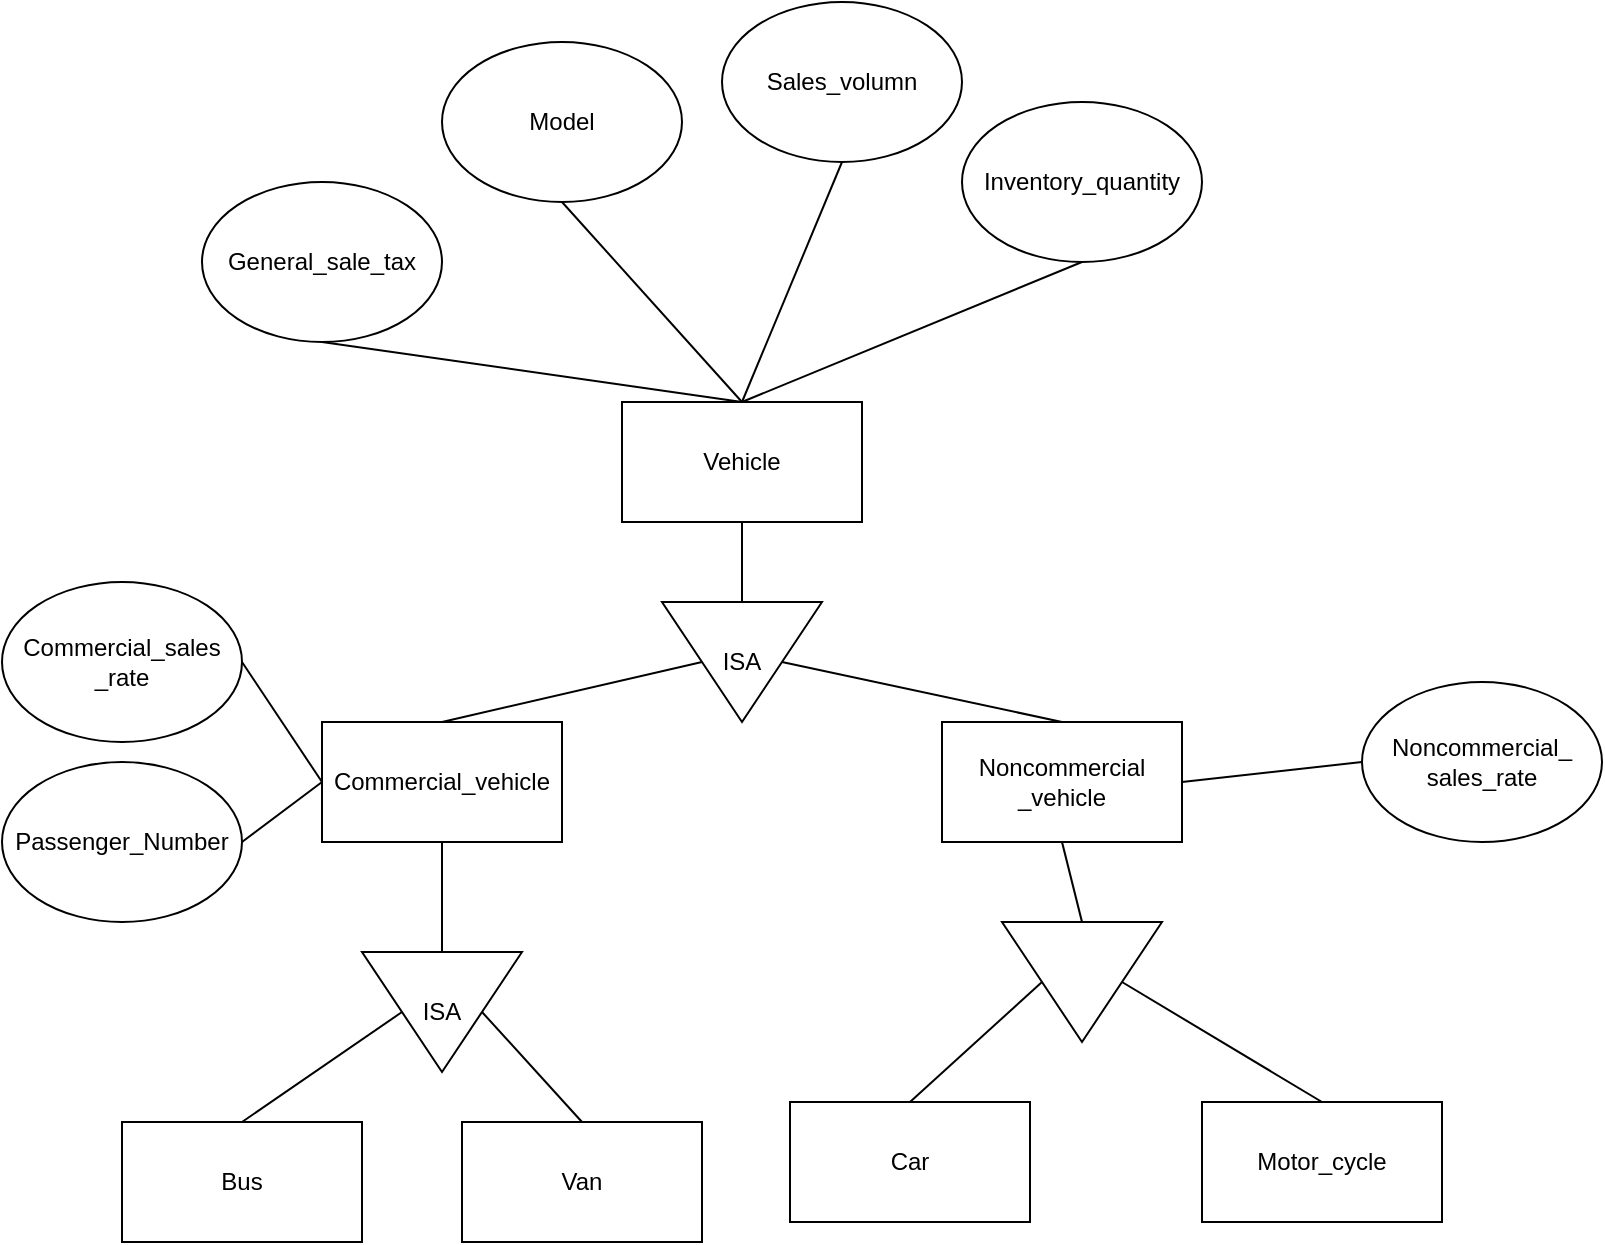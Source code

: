<mxfile version="14.3.0" type="github">
  <diagram id="mXWm9nvOcwT5oYbwJXI8" name="Page-1">
    <mxGraphModel dx="1422" dy="795" grid="1" gridSize="10" guides="1" tooltips="1" connect="1" arrows="1" fold="1" page="1" pageScale="1" pageWidth="827" pageHeight="1169" math="0" shadow="0">
      <root>
        <mxCell id="0" />
        <mxCell id="1" parent="0" />
        <mxCell id="duq_8fp2p1TcuEz8Rn7w-1" value="Vehicle" style="rounded=0;whiteSpace=wrap;html=1;" parent="1" vertex="1">
          <mxGeometry x="330" y="250" width="120" height="60" as="geometry" />
        </mxCell>
        <mxCell id="duq_8fp2p1TcuEz8Rn7w-2" value="General_sale_tax" style="ellipse;whiteSpace=wrap;html=1;" parent="1" vertex="1">
          <mxGeometry x="120" y="140" width="120" height="80" as="geometry" />
        </mxCell>
        <mxCell id="duq_8fp2p1TcuEz8Rn7w-5" style="edgeStyle=orthogonalEdgeStyle;rounded=0;orthogonalLoop=1;jettySize=auto;html=1;exitX=0.5;exitY=1;exitDx=0;exitDy=0;" parent="1" source="duq_8fp2p1TcuEz8Rn7w-2" target="duq_8fp2p1TcuEz8Rn7w-2" edge="1">
          <mxGeometry relative="1" as="geometry" />
        </mxCell>
        <mxCell id="duq_8fp2p1TcuEz8Rn7w-7" value="" style="endArrow=none;html=1;entryX=0.5;entryY=1;entryDx=0;entryDy=0;exitX=0.5;exitY=0;exitDx=0;exitDy=0;" parent="1" source="duq_8fp2p1TcuEz8Rn7w-1" target="duq_8fp2p1TcuEz8Rn7w-2" edge="1">
          <mxGeometry width="50" height="50" relative="1" as="geometry">
            <mxPoint x="230" y="280" as="sourcePoint" />
            <mxPoint x="280" y="230" as="targetPoint" />
          </mxGeometry>
        </mxCell>
        <mxCell id="duq_8fp2p1TcuEz8Rn7w-8" value="Model" style="ellipse;whiteSpace=wrap;html=1;" parent="1" vertex="1">
          <mxGeometry x="240" y="70" width="120" height="80" as="geometry" />
        </mxCell>
        <mxCell id="duq_8fp2p1TcuEz8Rn7w-9" style="edgeStyle=orthogonalEdgeStyle;rounded=0;orthogonalLoop=1;jettySize=auto;html=1;exitX=0.5;exitY=1;exitDx=0;exitDy=0;" parent="1" source="duq_8fp2p1TcuEz8Rn7w-8" target="duq_8fp2p1TcuEz8Rn7w-8" edge="1">
          <mxGeometry relative="1" as="geometry" />
        </mxCell>
        <mxCell id="duq_8fp2p1TcuEz8Rn7w-10" value="" style="endArrow=none;html=1;entryX=0.5;entryY=1;entryDx=0;entryDy=0;exitX=0.5;exitY=0;exitDx=0;exitDy=0;" parent="1" source="duq_8fp2p1TcuEz8Rn7w-1" target="duq_8fp2p1TcuEz8Rn7w-8" edge="1">
          <mxGeometry width="50" height="50" relative="1" as="geometry">
            <mxPoint x="510" y="230" as="sourcePoint" />
            <mxPoint x="450" y="170" as="targetPoint" />
          </mxGeometry>
        </mxCell>
        <mxCell id="duq_8fp2p1TcuEz8Rn7w-11" value="Sales_volumn" style="ellipse;whiteSpace=wrap;html=1;" parent="1" vertex="1">
          <mxGeometry x="380" y="50" width="120" height="80" as="geometry" />
        </mxCell>
        <mxCell id="duq_8fp2p1TcuEz8Rn7w-12" style="edgeStyle=orthogonalEdgeStyle;rounded=0;orthogonalLoop=1;jettySize=auto;html=1;exitX=0.5;exitY=1;exitDx=0;exitDy=0;" parent="1" source="duq_8fp2p1TcuEz8Rn7w-11" target="duq_8fp2p1TcuEz8Rn7w-11" edge="1">
          <mxGeometry relative="1" as="geometry" />
        </mxCell>
        <mxCell id="duq_8fp2p1TcuEz8Rn7w-13" value="" style="endArrow=none;html=1;entryX=0.5;entryY=1;entryDx=0;entryDy=0;exitX=0.5;exitY=0;exitDx=0;exitDy=0;" parent="1" source="duq_8fp2p1TcuEz8Rn7w-1" target="duq_8fp2p1TcuEz8Rn7w-11" edge="1">
          <mxGeometry width="50" height="50" relative="1" as="geometry">
            <mxPoint x="620" y="230" as="sourcePoint" />
            <mxPoint x="560" y="170" as="targetPoint" />
          </mxGeometry>
        </mxCell>
        <mxCell id="duq_8fp2p1TcuEz8Rn7w-14" value="Inventory_quantity" style="ellipse;whiteSpace=wrap;html=1;" parent="1" vertex="1">
          <mxGeometry x="500" y="100" width="120" height="80" as="geometry" />
        </mxCell>
        <mxCell id="duq_8fp2p1TcuEz8Rn7w-15" style="edgeStyle=orthogonalEdgeStyle;rounded=0;orthogonalLoop=1;jettySize=auto;html=1;exitX=0.5;exitY=1;exitDx=0;exitDy=0;" parent="1" source="duq_8fp2p1TcuEz8Rn7w-14" target="duq_8fp2p1TcuEz8Rn7w-14" edge="1">
          <mxGeometry relative="1" as="geometry" />
        </mxCell>
        <mxCell id="duq_8fp2p1TcuEz8Rn7w-16" value="" style="endArrow=none;html=1;entryX=0.5;entryY=1;entryDx=0;entryDy=0;exitX=0.5;exitY=0;exitDx=0;exitDy=0;" parent="1" source="duq_8fp2p1TcuEz8Rn7w-1" target="duq_8fp2p1TcuEz8Rn7w-14" edge="1">
          <mxGeometry width="50" height="50" relative="1" as="geometry">
            <mxPoint x="490" y="250" as="sourcePoint" />
            <mxPoint x="700" y="190" as="targetPoint" />
          </mxGeometry>
        </mxCell>
        <mxCell id="duq_8fp2p1TcuEz8Rn7w-18" value="ISA" style="triangle;whiteSpace=wrap;html=1;direction=south;" parent="1" vertex="1">
          <mxGeometry x="350" y="350" width="80" height="60" as="geometry" />
        </mxCell>
        <mxCell id="duq_8fp2p1TcuEz8Rn7w-20" value="" style="endArrow=none;html=1;entryX=0.5;entryY=1;entryDx=0;entryDy=0;exitX=0;exitY=0.5;exitDx=0;exitDy=0;" parent="1" source="duq_8fp2p1TcuEz8Rn7w-18" target="duq_8fp2p1TcuEz8Rn7w-1" edge="1">
          <mxGeometry width="50" height="50" relative="1" as="geometry">
            <mxPoint x="580" y="430" as="sourcePoint" />
            <mxPoint x="630" y="380" as="targetPoint" />
          </mxGeometry>
        </mxCell>
        <mxCell id="duq_8fp2p1TcuEz8Rn7w-21" value="Commercial_vehicle" style="rounded=0;whiteSpace=wrap;html=1;" parent="1" vertex="1">
          <mxGeometry x="180" y="410" width="120" height="60" as="geometry" />
        </mxCell>
        <mxCell id="duq_8fp2p1TcuEz8Rn7w-22" value="" style="endArrow=none;html=1;entryX=0.5;entryY=1;entryDx=0;entryDy=0;exitX=0.5;exitY=0;exitDx=0;exitDy=0;" parent="1" source="duq_8fp2p1TcuEz8Rn7w-21" target="duq_8fp2p1TcuEz8Rn7w-18" edge="1">
          <mxGeometry width="50" height="50" relative="1" as="geometry">
            <mxPoint x="220" y="420" as="sourcePoint" />
            <mxPoint x="270" y="370" as="targetPoint" />
          </mxGeometry>
        </mxCell>
        <mxCell id="duq_8fp2p1TcuEz8Rn7w-23" value="Noncommercial&lt;br&gt;_vehicle" style="rounded=0;whiteSpace=wrap;html=1;" parent="1" vertex="1">
          <mxGeometry x="490" y="410" width="120" height="60" as="geometry" />
        </mxCell>
        <mxCell id="duq_8fp2p1TcuEz8Rn7w-24" value="" style="endArrow=none;html=1;exitX=0.5;exitY=0;exitDx=0;exitDy=0;entryX=0.5;entryY=0;entryDx=0;entryDy=0;" parent="1" source="duq_8fp2p1TcuEz8Rn7w-18" target="duq_8fp2p1TcuEz8Rn7w-23" edge="1">
          <mxGeometry width="50" height="50" relative="1" as="geometry">
            <mxPoint x="500" y="400" as="sourcePoint" />
            <mxPoint x="550" y="350" as="targetPoint" />
          </mxGeometry>
        </mxCell>
        <mxCell id="duq_8fp2p1TcuEz8Rn7w-25" value="Commercial_sales&lt;br&gt;_rate" style="ellipse;whiteSpace=wrap;html=1;" parent="1" vertex="1">
          <mxGeometry x="20" y="340" width="120" height="80" as="geometry" />
        </mxCell>
        <mxCell id="duq_8fp2p1TcuEz8Rn7w-26" value="" style="endArrow=none;html=1;exitX=1;exitY=0.5;exitDx=0;exitDy=0;entryX=0;entryY=0.5;entryDx=0;entryDy=0;" parent="1" source="duq_8fp2p1TcuEz8Rn7w-25" target="duq_8fp2p1TcuEz8Rn7w-21" edge="1">
          <mxGeometry width="50" height="50" relative="1" as="geometry">
            <mxPoint x="140" y="400" as="sourcePoint" />
            <mxPoint x="190" y="350" as="targetPoint" />
          </mxGeometry>
        </mxCell>
        <mxCell id="duq_8fp2p1TcuEz8Rn7w-27" value="Passenger_Number" style="ellipse;whiteSpace=wrap;html=1;" parent="1" vertex="1">
          <mxGeometry x="20" y="430" width="120" height="80" as="geometry" />
        </mxCell>
        <mxCell id="duq_8fp2p1TcuEz8Rn7w-28" value="" style="endArrow=none;html=1;exitX=1;exitY=0.5;exitDx=0;exitDy=0;entryX=0;entryY=0.5;entryDx=0;entryDy=0;" parent="1" source="duq_8fp2p1TcuEz8Rn7w-27" target="duq_8fp2p1TcuEz8Rn7w-21" edge="1">
          <mxGeometry width="50" height="50" relative="1" as="geometry">
            <mxPoint x="150" y="550" as="sourcePoint" />
            <mxPoint x="200" y="500" as="targetPoint" />
          </mxGeometry>
        </mxCell>
        <mxCell id="duq_8fp2p1TcuEz8Rn7w-29" value="" style="endArrow=none;html=1;exitX=1;exitY=0.5;exitDx=0;exitDy=0;entryX=0;entryY=0.5;entryDx=0;entryDy=0;" parent="1" source="duq_8fp2p1TcuEz8Rn7w-23" target="duq_8fp2p1TcuEz8Rn7w-30" edge="1">
          <mxGeometry width="50" height="50" relative="1" as="geometry">
            <mxPoint x="640" y="405" as="sourcePoint" />
            <mxPoint x="690" y="355" as="targetPoint" />
          </mxGeometry>
        </mxCell>
        <mxCell id="duq_8fp2p1TcuEz8Rn7w-30" value="Noncommercial_&lt;br&gt;sales_rate" style="ellipse;whiteSpace=wrap;html=1;" parent="1" vertex="1">
          <mxGeometry x="700" y="390" width="120" height="80" as="geometry" />
        </mxCell>
        <mxCell id="duq_8fp2p1TcuEz8Rn7w-31" value="ISA" style="triangle;whiteSpace=wrap;html=1;direction=south;" parent="1" vertex="1">
          <mxGeometry x="200" y="525" width="80" height="60" as="geometry" />
        </mxCell>
        <mxCell id="duq_8fp2p1TcuEz8Rn7w-32" value="" style="endArrow=none;html=1;entryX=0.5;entryY=1;entryDx=0;entryDy=0;exitX=0;exitY=0.5;exitDx=0;exitDy=0;" parent="1" source="duq_8fp2p1TcuEz8Rn7w-31" target="duq_8fp2p1TcuEz8Rn7w-21" edge="1">
          <mxGeometry width="50" height="50" relative="1" as="geometry">
            <mxPoint x="430" y="570" as="sourcePoint" />
            <mxPoint x="480" y="520" as="targetPoint" />
          </mxGeometry>
        </mxCell>
        <mxCell id="duq_8fp2p1TcuEz8Rn7w-33" value="Bus" style="rounded=0;whiteSpace=wrap;html=1;" parent="1" vertex="1">
          <mxGeometry x="80" y="610" width="120" height="60" as="geometry" />
        </mxCell>
        <mxCell id="duq_8fp2p1TcuEz8Rn7w-34" value="Van" style="rounded=0;whiteSpace=wrap;html=1;" parent="1" vertex="1">
          <mxGeometry x="250" y="610" width="120" height="60" as="geometry" />
        </mxCell>
        <mxCell id="duq_8fp2p1TcuEz8Rn7w-35" value="" style="endArrow=none;html=1;entryX=0.5;entryY=1;entryDx=0;entryDy=0;exitX=0.5;exitY=0;exitDx=0;exitDy=0;" parent="1" source="duq_8fp2p1TcuEz8Rn7w-33" target="duq_8fp2p1TcuEz8Rn7w-31" edge="1">
          <mxGeometry width="50" height="50" relative="1" as="geometry">
            <mxPoint x="50" y="590" as="sourcePoint" />
            <mxPoint x="100" y="540" as="targetPoint" />
          </mxGeometry>
        </mxCell>
        <mxCell id="duq_8fp2p1TcuEz8Rn7w-36" value="" style="endArrow=none;html=1;entryX=0.5;entryY=0;entryDx=0;entryDy=0;exitX=0.5;exitY=0;exitDx=0;exitDy=0;" parent="1" source="duq_8fp2p1TcuEz8Rn7w-34" target="duq_8fp2p1TcuEz8Rn7w-31" edge="1">
          <mxGeometry width="50" height="50" relative="1" as="geometry">
            <mxPoint x="390" y="570" as="sourcePoint" />
            <mxPoint x="440" y="520" as="targetPoint" />
          </mxGeometry>
        </mxCell>
        <mxCell id="duq_8fp2p1TcuEz8Rn7w-37" value="" style="triangle;whiteSpace=wrap;html=1;direction=south;" parent="1" vertex="1">
          <mxGeometry x="520" y="510" width="80" height="60" as="geometry" />
        </mxCell>
        <mxCell id="duq_8fp2p1TcuEz8Rn7w-38" value="" style="endArrow=none;html=1;entryX=0.5;entryY=1;entryDx=0;entryDy=0;exitX=0.5;exitY=0;exitDx=0;exitDy=0;" parent="1" source="duq_8fp2p1TcuEz8Rn7w-41" target="duq_8fp2p1TcuEz8Rn7w-37" edge="1">
          <mxGeometry width="50" height="50" relative="1" as="geometry">
            <mxPoint x="500" y="580" as="sourcePoint" />
            <mxPoint x="510" y="570" as="targetPoint" />
          </mxGeometry>
        </mxCell>
        <mxCell id="duq_8fp2p1TcuEz8Rn7w-39" value="" style="endArrow=none;html=1;entryX=0.5;entryY=0;entryDx=0;entryDy=0;exitX=0.5;exitY=0;exitDx=0;exitDy=0;" parent="1" source="duq_8fp2p1TcuEz8Rn7w-42" target="duq_8fp2p1TcuEz8Rn7w-37" edge="1">
          <mxGeometry width="50" height="50" relative="1" as="geometry">
            <mxPoint x="680" y="620" as="sourcePoint" />
            <mxPoint x="730" y="570" as="targetPoint" />
          </mxGeometry>
        </mxCell>
        <mxCell id="duq_8fp2p1TcuEz8Rn7w-40" value="" style="endArrow=none;html=1;entryX=0.5;entryY=1;entryDx=0;entryDy=0;exitX=0;exitY=0.5;exitDx=0;exitDy=0;" parent="1" source="duq_8fp2p1TcuEz8Rn7w-37" target="duq_8fp2p1TcuEz8Rn7w-23" edge="1">
          <mxGeometry width="50" height="50" relative="1" as="geometry">
            <mxPoint x="690" y="550" as="sourcePoint" />
            <mxPoint x="740" y="500" as="targetPoint" />
          </mxGeometry>
        </mxCell>
        <mxCell id="duq_8fp2p1TcuEz8Rn7w-41" value="Car" style="rounded=0;whiteSpace=wrap;html=1;" parent="1" vertex="1">
          <mxGeometry x="414" y="600" width="120" height="60" as="geometry" />
        </mxCell>
        <mxCell id="duq_8fp2p1TcuEz8Rn7w-42" value="Motor_cycle" style="rounded=0;whiteSpace=wrap;html=1;" parent="1" vertex="1">
          <mxGeometry x="620" y="600" width="120" height="60" as="geometry" />
        </mxCell>
      </root>
    </mxGraphModel>
  </diagram>
</mxfile>

